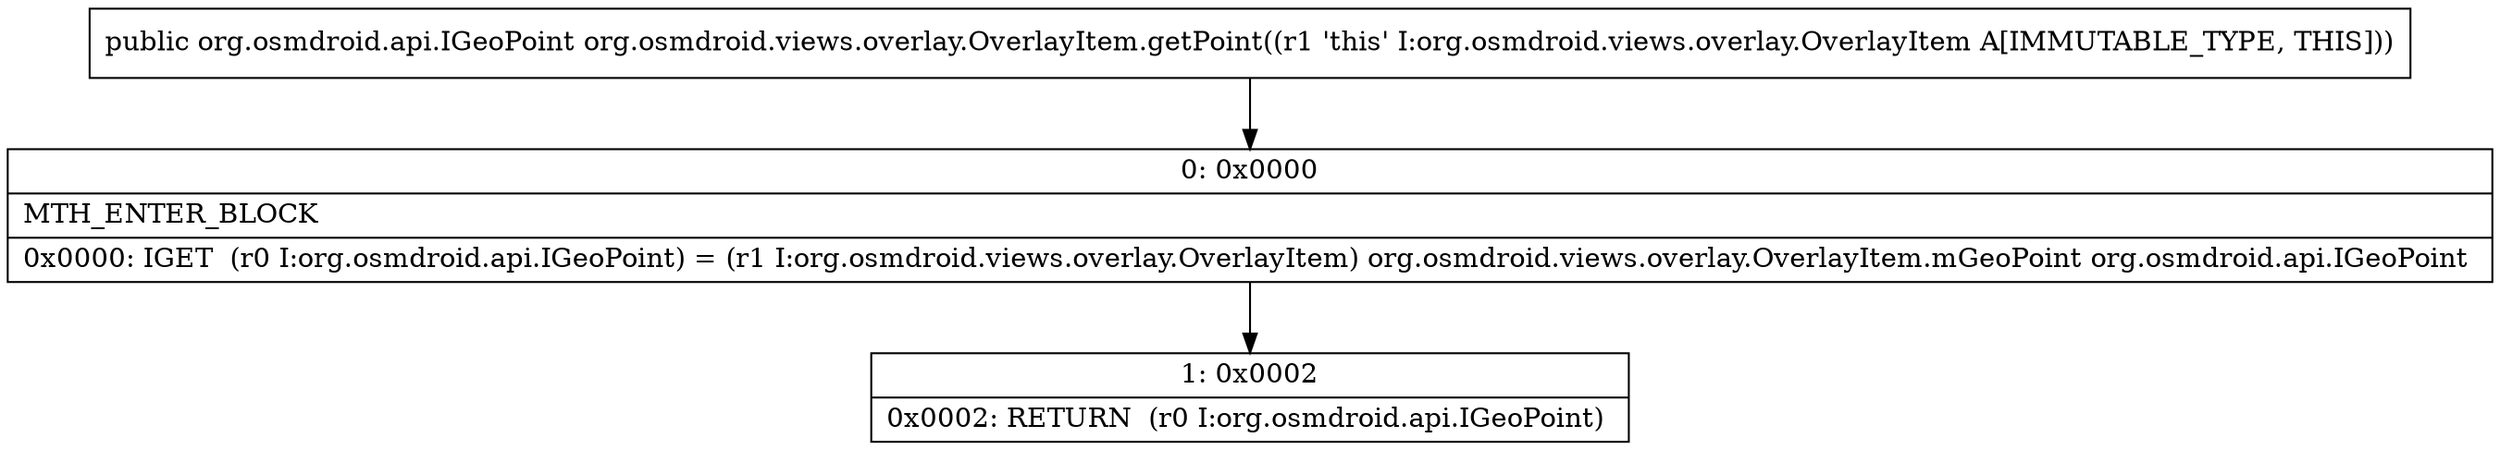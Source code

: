 digraph "CFG fororg.osmdroid.views.overlay.OverlayItem.getPoint()Lorg\/osmdroid\/api\/IGeoPoint;" {
Node_0 [shape=record,label="{0\:\ 0x0000|MTH_ENTER_BLOCK\l|0x0000: IGET  (r0 I:org.osmdroid.api.IGeoPoint) = (r1 I:org.osmdroid.views.overlay.OverlayItem) org.osmdroid.views.overlay.OverlayItem.mGeoPoint org.osmdroid.api.IGeoPoint \l}"];
Node_1 [shape=record,label="{1\:\ 0x0002|0x0002: RETURN  (r0 I:org.osmdroid.api.IGeoPoint) \l}"];
MethodNode[shape=record,label="{public org.osmdroid.api.IGeoPoint org.osmdroid.views.overlay.OverlayItem.getPoint((r1 'this' I:org.osmdroid.views.overlay.OverlayItem A[IMMUTABLE_TYPE, THIS])) }"];
MethodNode -> Node_0;
Node_0 -> Node_1;
}

